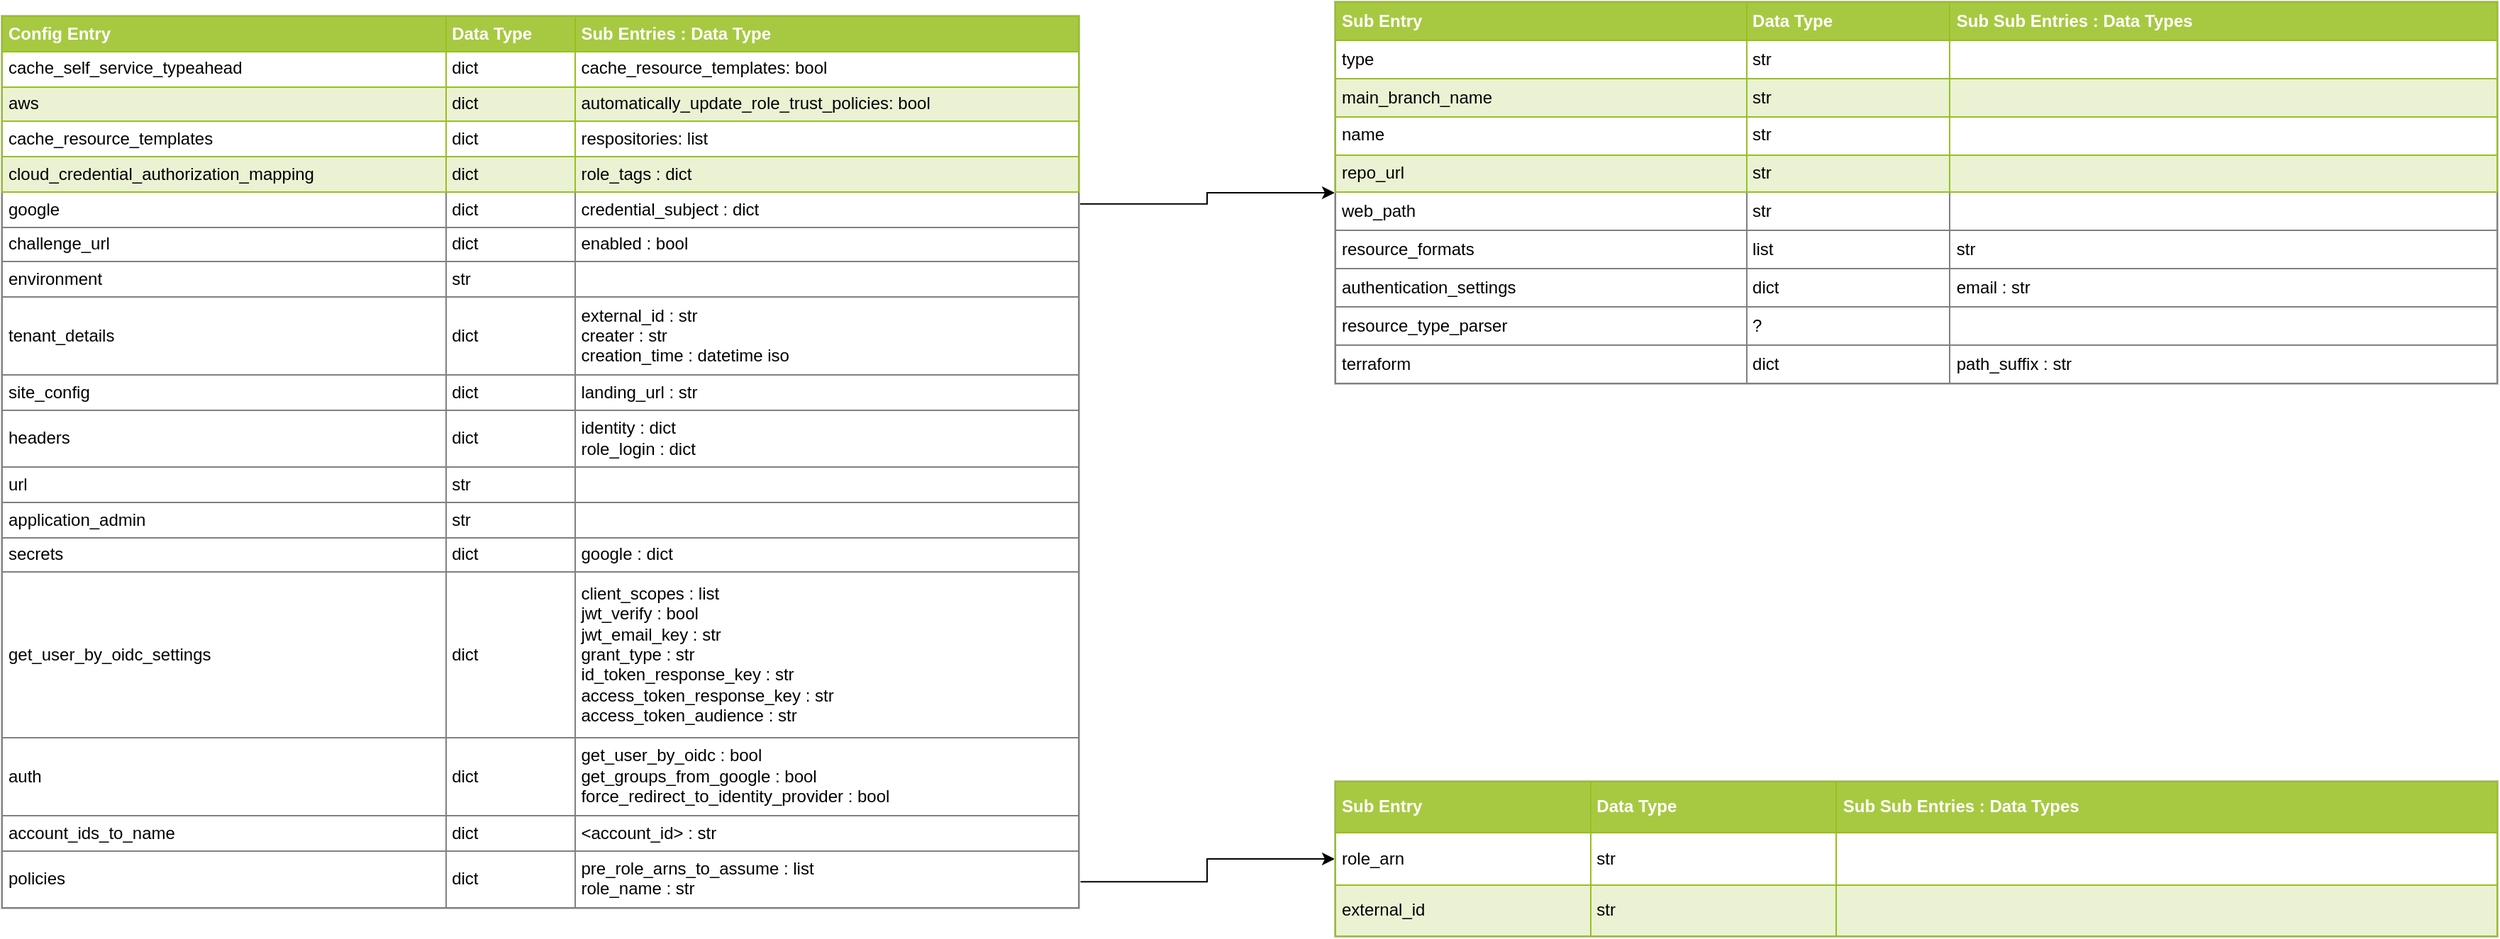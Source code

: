 <mxfile version="16.5.1" type="device"><diagram id="pf3OAv7Q0h84_e2xxtj1" name="Config Directive"><mxGraphModel dx="1102" dy="1025" grid="1" gridSize="10" guides="1" tooltips="1" connect="1" arrows="1" fold="1" page="1" pageScale="1" pageWidth="850" pageHeight="1100" math="0" shadow="0"><root><mxCell id="0"/><mxCell id="1" parent="0"/><mxCell id="5hKXmM9ITgxsObuBIdgQ-16" style="edgeStyle=orthogonalEdgeStyle;rounded=0;orthogonalLoop=1;jettySize=auto;html=1;exitX=1;exitY=0.211;exitDx=0;exitDy=0;exitPerimeter=0;" edge="1" parent="1" source="5hKXmM9ITgxsObuBIdgQ-14" target="5hKXmM9ITgxsObuBIdgQ-15"><mxGeometry relative="1" as="geometry"><mxPoint x="800" y="170" as="sourcePoint"/></mxGeometry></mxCell><mxCell id="5hKXmM9ITgxsObuBIdgQ-18" style="edgeStyle=orthogonalEdgeStyle;rounded=0;orthogonalLoop=1;jettySize=auto;html=1;exitX=1.001;exitY=0.97;exitDx=0;exitDy=0;exitPerimeter=0;" edge="1" parent="1" source="5hKXmM9ITgxsObuBIdgQ-14" target="5hKXmM9ITgxsObuBIdgQ-17"><mxGeometry relative="1" as="geometry"/></mxCell><mxCell id="5hKXmM9ITgxsObuBIdgQ-14" value="&lt;table border=&quot;1&quot; width=&quot;100%&quot; cellpadding=&quot;4&quot; style=&quot;width: 100% ; height: 100% ; border-collapse: collapse&quot;&gt;&lt;tbody&gt;&lt;tr style=&quot;background-color: #a7c942 ; color: #ffffff ; border: 1px solid #98bf21&quot;&gt;&lt;th align=&quot;left&quot;&gt;Config Entry&lt;/th&gt;&lt;th align=&quot;left&quot;&gt;Data Type&lt;/th&gt;&lt;th align=&quot;left&quot;&gt;Sub Entries : Data Type&lt;/th&gt;&lt;/tr&gt;&lt;tr style=&quot;border: 1px solid #98bf21&quot;&gt;&lt;td&gt;cache_self_service_typeahead&lt;/td&gt;&lt;td&gt;dict&lt;/td&gt;&lt;td&gt;cache_resource_templates: bool&lt;/td&gt;&lt;/tr&gt;&lt;tr style=&quot;background-color: #eaf2d3 ; border: 1px solid #98bf21&quot;&gt;&lt;td&gt;aws&lt;/td&gt;&lt;td&gt;dict&lt;/td&gt;&lt;td&gt;automatically_update_role_trust_policies: bool&lt;/td&gt;&lt;/tr&gt;&lt;tr style=&quot;border: 1px solid #98bf21&quot;&gt;&lt;td&gt;cache_resource_templates&lt;/td&gt;&lt;td&gt;dict&lt;/td&gt;&lt;td&gt;respositories: list&lt;/td&gt;&lt;/tr&gt;&lt;tr style=&quot;background-color: #eaf2d3 ; border: 1px solid #98bf21&quot;&gt;&lt;td&gt;cloud_credential_authorization_mapping&lt;/td&gt;&lt;td&gt;dict&lt;/td&gt;&lt;td&gt;role_tags : dict&lt;/td&gt;&lt;/tr&gt;&lt;tr&gt;&lt;td&gt;google&lt;/td&gt;&lt;td&gt;dict&lt;/td&gt;&lt;td&gt;credential_subject : dict&lt;/td&gt;&lt;/tr&gt;&lt;tr&gt;&lt;td&gt;challenge_url&lt;/td&gt;&lt;td&gt;dict&lt;/td&gt;&lt;td&gt;enabled : bool&lt;/td&gt;&lt;/tr&gt;&lt;tr&gt;&lt;td&gt;environment&lt;/td&gt;&lt;td&gt;str&lt;/td&gt;&lt;td&gt;&lt;br&gt;&lt;/td&gt;&lt;/tr&gt;&lt;tr&gt;&lt;td&gt;tenant_details&lt;/td&gt;&lt;td&gt;dict&lt;/td&gt;&lt;td&gt;external_id : str&lt;br&gt;creater : str&lt;br&gt;creation_time : datetime iso&lt;/td&gt;&lt;/tr&gt;&lt;tr&gt;&lt;td&gt;site_config&lt;/td&gt;&lt;td&gt;dict&lt;/td&gt;&lt;td&gt;landing_url : str&lt;/td&gt;&lt;/tr&gt;&lt;tr&gt;&lt;td&gt;headers&lt;/td&gt;&lt;td&gt;dict&lt;/td&gt;&lt;td&gt;identity : dict&lt;br&gt;role_login : dict&lt;/td&gt;&lt;/tr&gt;&lt;tr&gt;&lt;td&gt;url&lt;/td&gt;&lt;td&gt;str&lt;/td&gt;&lt;td&gt;&lt;br&gt;&lt;/td&gt;&lt;/tr&gt;&lt;tr&gt;&lt;td&gt;application_admin&lt;/td&gt;&lt;td&gt;str&lt;/td&gt;&lt;td&gt;&lt;br&gt;&lt;/td&gt;&lt;/tr&gt;&lt;tr&gt;&lt;td&gt;secrets&lt;/td&gt;&lt;td&gt;dict&lt;/td&gt;&lt;td&gt;google : dict&lt;/td&gt;&lt;/tr&gt;&lt;tr&gt;&lt;td&gt;get_user_by_oidc_settings&lt;/td&gt;&lt;td&gt;dict&lt;/td&gt;&lt;td&gt;client_scopes : list&lt;br&gt;jwt_verify : bool&lt;br&gt;jwt_email_key : str&lt;br&gt;grant_type : str&lt;br&gt;id_token_response_key : str&lt;br&gt;access_token_response_key : str&lt;br&gt;access_token_audience : str&lt;/td&gt;&lt;/tr&gt;&lt;tr&gt;&lt;td&gt;auth&lt;/td&gt;&lt;td&gt;dict&lt;/td&gt;&lt;td&gt;get_user_by_oidc : bool&lt;br&gt;get_groups_from_google : bool&lt;br&gt;force_redirect_to_identity_provider : bool&lt;/td&gt;&lt;/tr&gt;&lt;tr&gt;&lt;td&gt;account_ids_to_name&lt;/td&gt;&lt;td&gt;dict&lt;/td&gt;&lt;td&gt;&amp;lt;account_id&amp;gt; : str&lt;/td&gt;&lt;/tr&gt;&lt;tr&gt;&lt;td&gt;policies&lt;/td&gt;&lt;td&gt;dict&lt;/td&gt;&lt;td&gt;pre_role_arns_to_assume : list&lt;br&gt;role_name : str&lt;/td&gt;&lt;/tr&gt;&lt;/tbody&gt;&lt;/table&gt;" style="text;html=1;strokeColor=#c0c0c0;fillColor=#ffffff;overflow=fill;rounded=0;" vertex="1" parent="1"><mxGeometry x="40" y="40" width="760" height="630" as="geometry"/></mxCell><mxCell id="5hKXmM9ITgxsObuBIdgQ-15" value="&lt;table border=&quot;1&quot; width=&quot;100%&quot; cellpadding=&quot;4&quot; style=&quot;width: 100% ; height: 100% ; border-collapse: collapse&quot;&gt;&lt;tbody&gt;&lt;tr style=&quot;background-color: #a7c942 ; color: #ffffff ; border: 1px solid #98bf21&quot;&gt;&lt;th align=&quot;left&quot;&gt;Sub Entry&lt;/th&gt;&lt;th align=&quot;left&quot;&gt;Data Type&lt;/th&gt;&lt;th align=&quot;left&quot;&gt;Sub Sub Entries : Data Types&lt;/th&gt;&lt;/tr&gt;&lt;tr style=&quot;border: 1px solid #98bf21&quot;&gt;&lt;td&gt;type&lt;/td&gt;&lt;td&gt;str&lt;/td&gt;&lt;td&gt;&lt;br&gt;&lt;/td&gt;&lt;/tr&gt;&lt;tr style=&quot;background-color: #eaf2d3 ; border: 1px solid #98bf21&quot;&gt;&lt;td&gt;main_branch_name&lt;/td&gt;&lt;td&gt;str&lt;/td&gt;&lt;td&gt;&lt;br&gt;&lt;/td&gt;&lt;/tr&gt;&lt;tr style=&quot;border: 1px solid #98bf21&quot;&gt;&lt;td&gt;name&lt;/td&gt;&lt;td&gt;str&lt;/td&gt;&lt;td&gt;&lt;br&gt;&lt;/td&gt;&lt;/tr&gt;&lt;tr style=&quot;background-color: #eaf2d3 ; border: 1px solid #98bf21&quot;&gt;&lt;td&gt;repo_url&lt;/td&gt;&lt;td&gt;str&lt;/td&gt;&lt;td&gt;&lt;br&gt;&lt;/td&gt;&lt;/tr&gt;&lt;tr&gt;&lt;td&gt;web_path&lt;/td&gt;&lt;td&gt;str&lt;/td&gt;&lt;td&gt;&lt;br&gt;&lt;/td&gt;&lt;/tr&gt;&lt;tr&gt;&lt;td&gt;resource_formats&lt;/td&gt;&lt;td&gt;list&lt;/td&gt;&lt;td&gt;str&lt;/td&gt;&lt;/tr&gt;&lt;tr&gt;&lt;td&gt;authentication_settings&lt;/td&gt;&lt;td&gt;dict&lt;/td&gt;&lt;td&gt;email : str&lt;/td&gt;&lt;/tr&gt;&lt;tr&gt;&lt;td&gt;resource_type_parser&lt;/td&gt;&lt;td&gt;?&lt;/td&gt;&lt;td&gt;&lt;br&gt;&lt;/td&gt;&lt;/tr&gt;&lt;tr&gt;&lt;td&gt;terraform&lt;/td&gt;&lt;td&gt;dict&lt;/td&gt;&lt;td&gt;path_suffix : str&lt;/td&gt;&lt;/tr&gt;&lt;/tbody&gt;&lt;/table&gt;" style="text;html=1;strokeColor=#c0c0c0;fillColor=#ffffff;overflow=fill;rounded=0;" vertex="1" parent="1"><mxGeometry x="980" y="30" width="820" height="270" as="geometry"/></mxCell><mxCell id="5hKXmM9ITgxsObuBIdgQ-17" value="&lt;table border=&quot;1&quot; width=&quot;100%&quot; cellpadding=&quot;4&quot; style=&quot;width: 100% ; height: 100% ; border-collapse: collapse&quot;&gt;&lt;tbody&gt;&lt;tr style=&quot;background-color: #a7c942 ; color: #ffffff ; border: 1px solid #98bf21&quot;&gt;&lt;th align=&quot;left&quot;&gt;Sub Entry&lt;/th&gt;&lt;th align=&quot;left&quot;&gt;Data Type&lt;/th&gt;&lt;th align=&quot;left&quot;&gt;Sub Sub Entries : Data Types&lt;/th&gt;&lt;/tr&gt;&lt;tr style=&quot;border: 1px solid #98bf21&quot;&gt;&lt;td&gt;role_arn&lt;/td&gt;&lt;td&gt;str&lt;/td&gt;&lt;td&gt;&lt;br&gt;&lt;/td&gt;&lt;/tr&gt;&lt;tr style=&quot;background-color: #eaf2d3 ; border: 1px solid #98bf21&quot;&gt;&lt;td&gt;external_id&lt;/td&gt;&lt;td&gt;str&lt;/td&gt;&lt;td&gt;&lt;br&gt;&lt;/td&gt;&lt;/tr&gt;&lt;/tbody&gt;&lt;/table&gt;" style="text;html=1;strokeColor=#c0c0c0;fillColor=#ffffff;overflow=fill;rounded=0;" vertex="1" parent="1"><mxGeometry x="980" y="580" width="820" height="110" as="geometry"/></mxCell></root></mxGraphModel></diagram></mxfile>